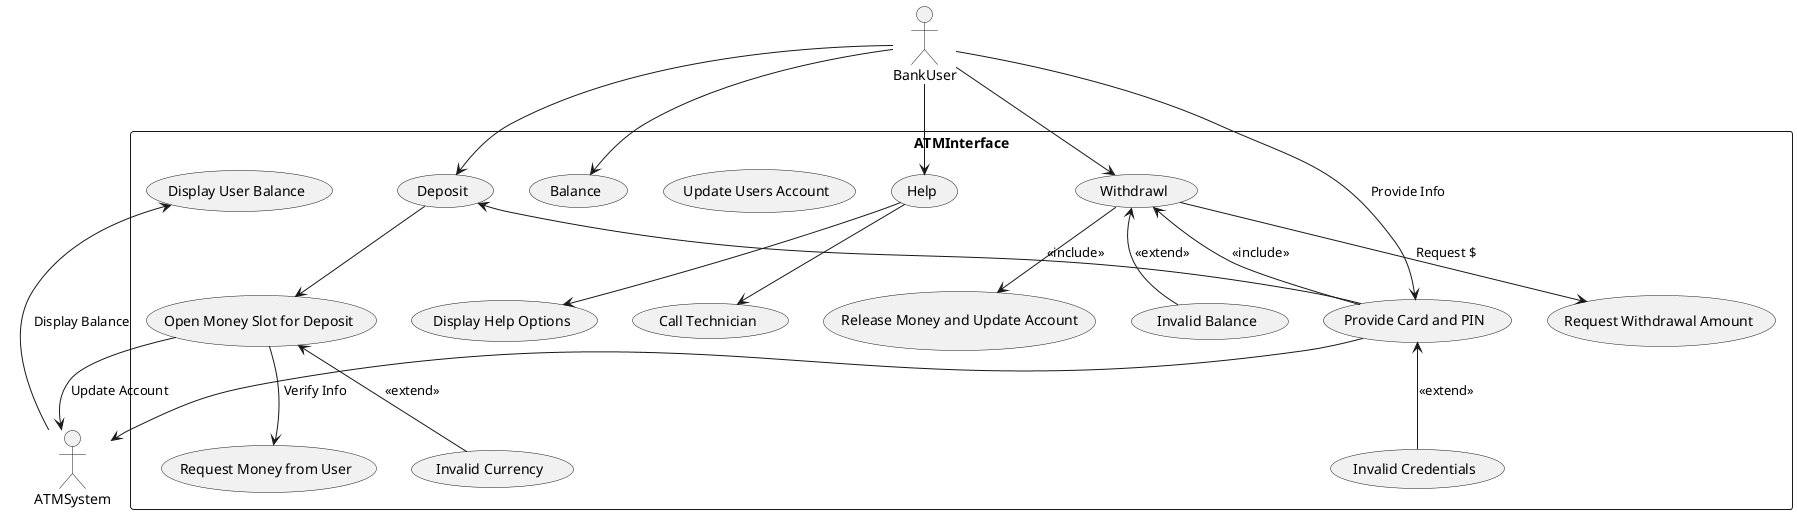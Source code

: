 @startuml
actor BankUser
actor ATMSystem

rectangle "ATMInterface" {
    (Provide Card and PIN)
    (Invalid Credentials) 
    (Withdrawl) 
    (Request Withdrawal Amount) 
    (Release Money and Update Account) 
    (Invalid Balance)
    (Deposit) 
    (Open Money Slot for Deposit)
    (Request Money from User)
    (Update Users Account)
    (Invalid Currency)
    (Balance) 
    (Display User Balance) 
    (Help) 
    (Display Help Options) 
    (Call Technician) 
    
    BankUser --> (Provide Card and PIN) : Provide Info
    (Provide Card and PIN) --> ATMSystem : Verify Info
    (Provide Card and PIN) <-- (Invalid Credentials) : <<extend>>
    
    BankUser --> (Withdrawl)
    (Withdrawl) <-- (Provide Card and PIN) : <<include>>
    (Withdrawl) --> (Request Withdrawal Amount) : Request $
    (Withdrawl) --> (Release Money and Update Account)
    (Withdrawl) <-- (Invalid Balance) : <<extend>>

    BankUser --> (Deposit)
    (Deposit) <-- (Provide Card and PIN) : <<include>>
    (Deposit) --> (Open Money Slot for Deposit)
    (Open Money Slot for Deposit) --> (Request Money from User)
    (Open Money Slot for Deposit) --> ATMSystem : Update Account
    (Open Money Slot for Deposit) <-- (Invalid Currency) : <<extend>>
    
    BankUser --> (Balance)
    ATMSystem --> (Display User Balance) : Display Balance
    
    BankUser --> (Help)
    (Help) --> (Display Help Options)
    (Help) --> (Call Technician)
}

@enduml
